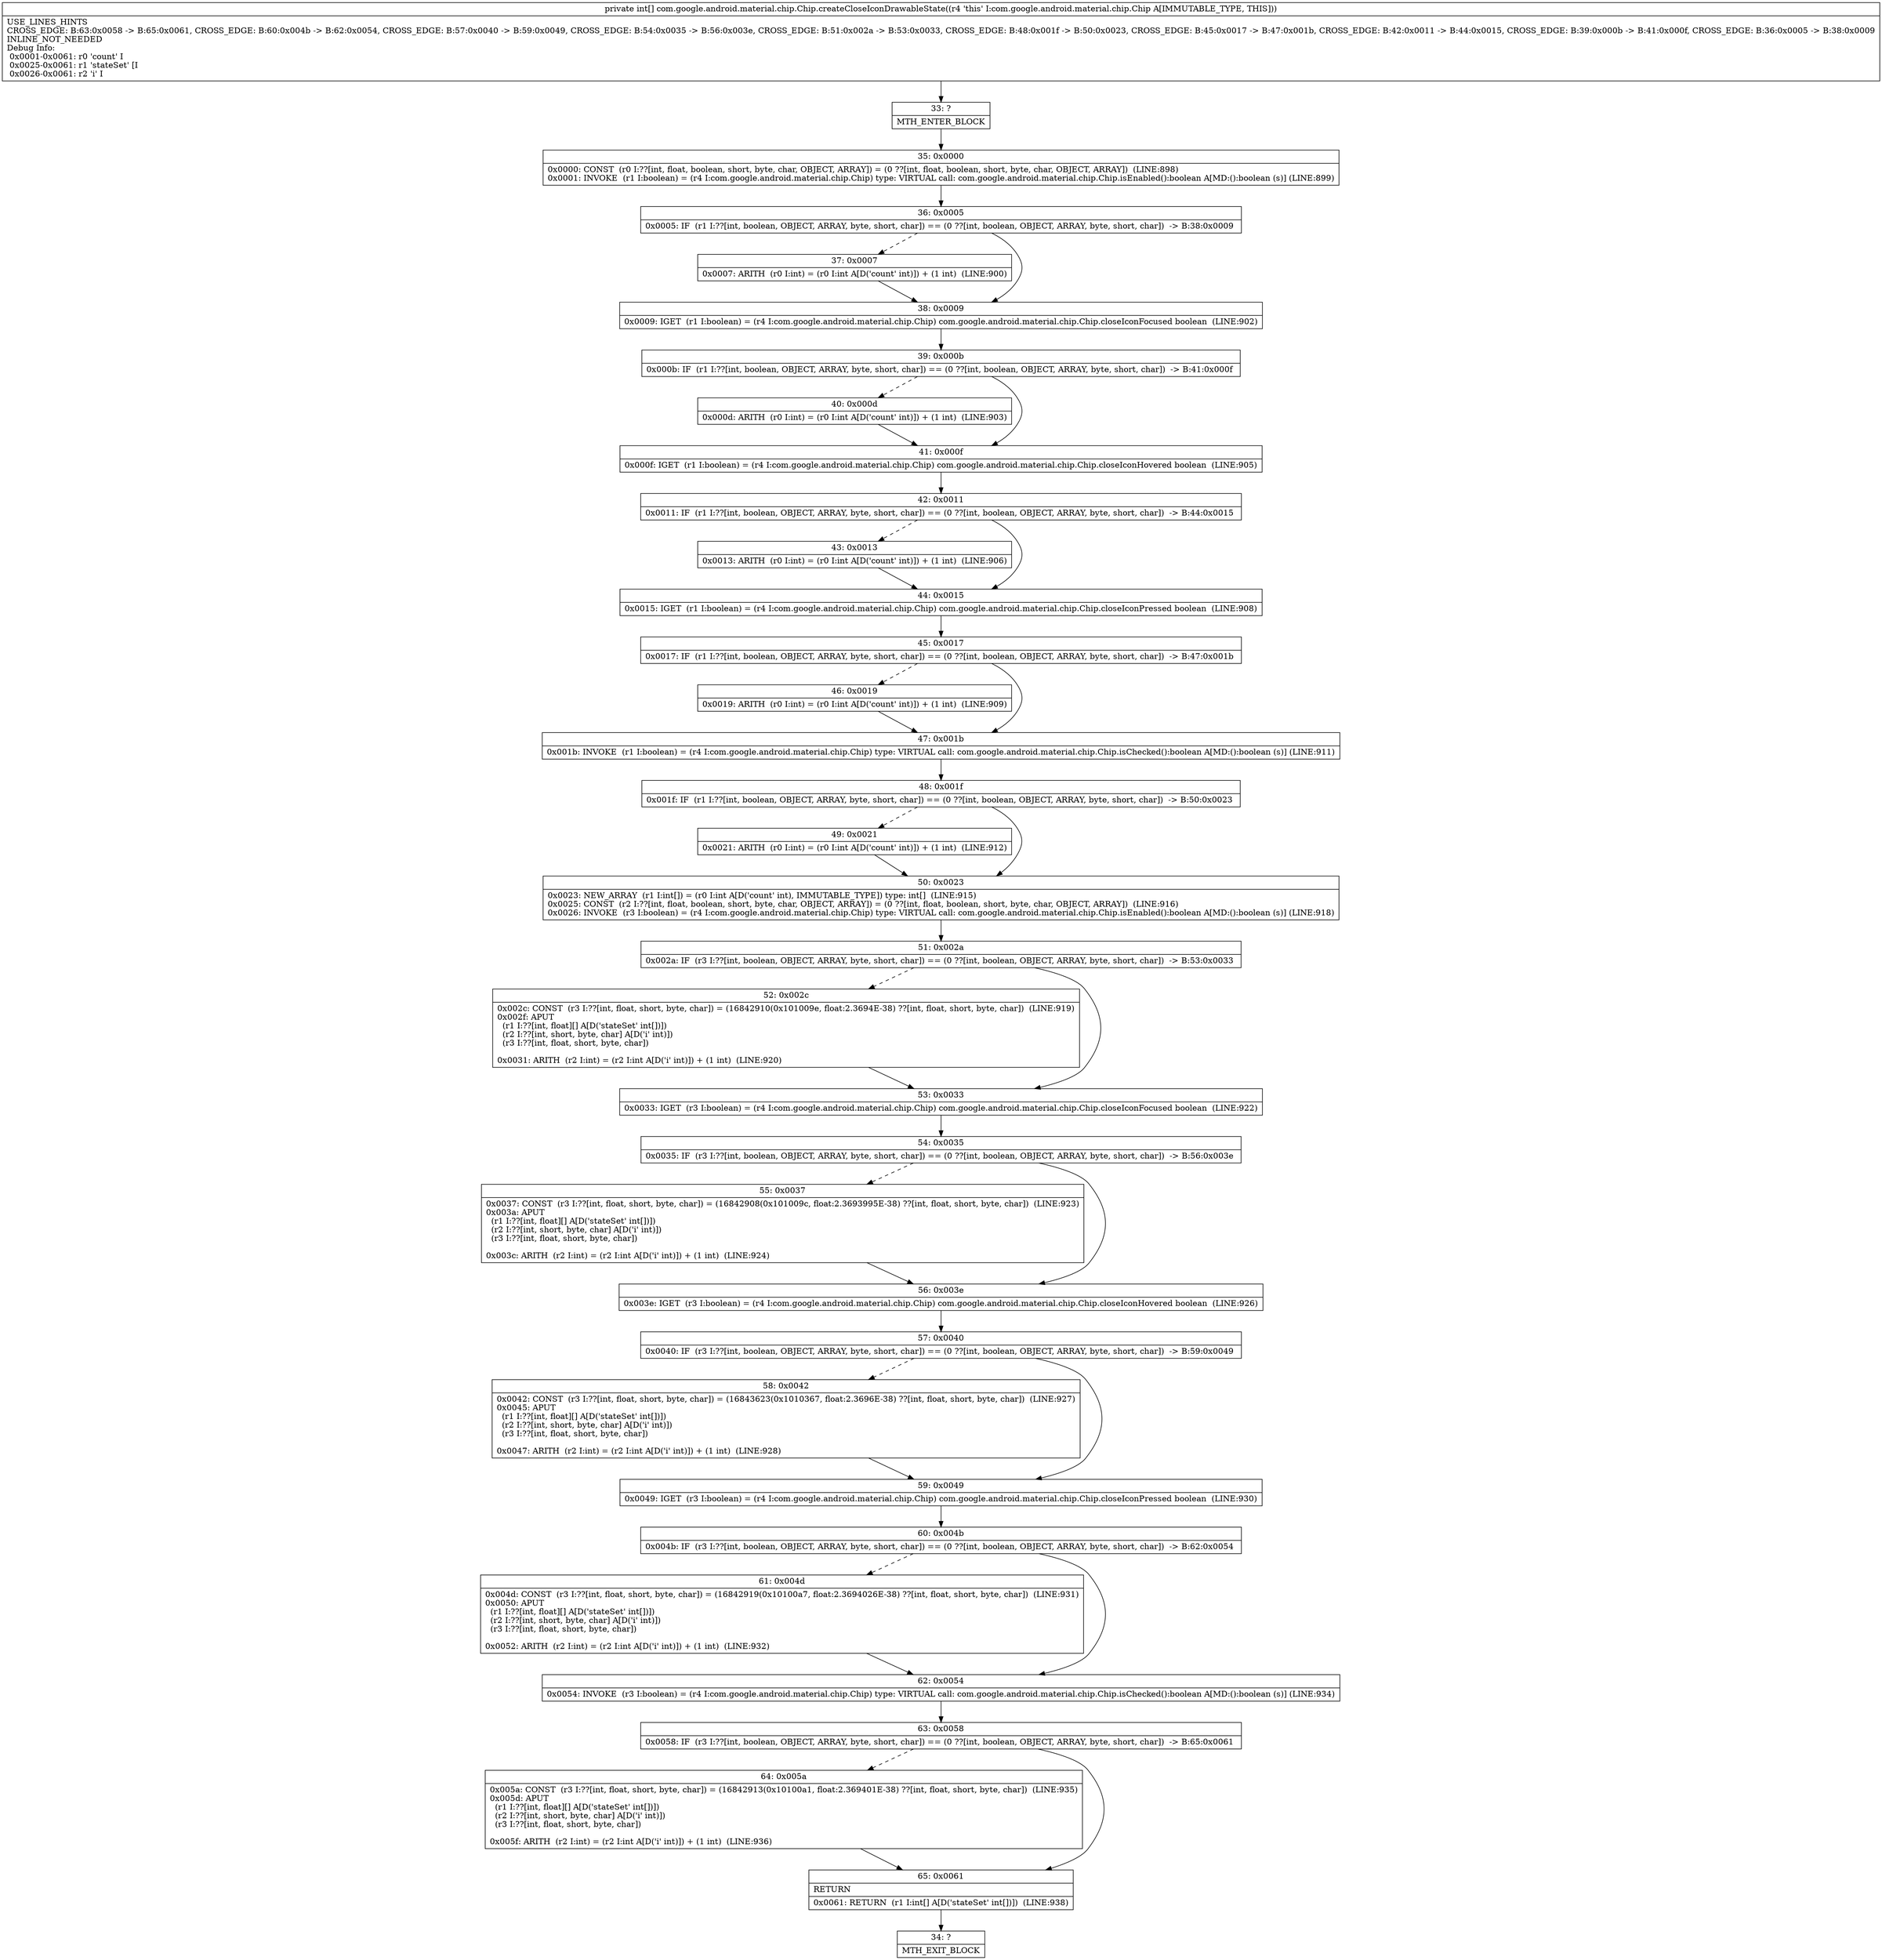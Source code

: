 digraph "CFG forcom.google.android.material.chip.Chip.createCloseIconDrawableState()[I" {
Node_33 [shape=record,label="{33\:\ ?|MTH_ENTER_BLOCK\l}"];
Node_35 [shape=record,label="{35\:\ 0x0000|0x0000: CONST  (r0 I:??[int, float, boolean, short, byte, char, OBJECT, ARRAY]) = (0 ??[int, float, boolean, short, byte, char, OBJECT, ARRAY])  (LINE:898)\l0x0001: INVOKE  (r1 I:boolean) = (r4 I:com.google.android.material.chip.Chip) type: VIRTUAL call: com.google.android.material.chip.Chip.isEnabled():boolean A[MD:():boolean (s)] (LINE:899)\l}"];
Node_36 [shape=record,label="{36\:\ 0x0005|0x0005: IF  (r1 I:??[int, boolean, OBJECT, ARRAY, byte, short, char]) == (0 ??[int, boolean, OBJECT, ARRAY, byte, short, char])  \-\> B:38:0x0009 \l}"];
Node_37 [shape=record,label="{37\:\ 0x0007|0x0007: ARITH  (r0 I:int) = (r0 I:int A[D('count' int)]) + (1 int)  (LINE:900)\l}"];
Node_38 [shape=record,label="{38\:\ 0x0009|0x0009: IGET  (r1 I:boolean) = (r4 I:com.google.android.material.chip.Chip) com.google.android.material.chip.Chip.closeIconFocused boolean  (LINE:902)\l}"];
Node_39 [shape=record,label="{39\:\ 0x000b|0x000b: IF  (r1 I:??[int, boolean, OBJECT, ARRAY, byte, short, char]) == (0 ??[int, boolean, OBJECT, ARRAY, byte, short, char])  \-\> B:41:0x000f \l}"];
Node_40 [shape=record,label="{40\:\ 0x000d|0x000d: ARITH  (r0 I:int) = (r0 I:int A[D('count' int)]) + (1 int)  (LINE:903)\l}"];
Node_41 [shape=record,label="{41\:\ 0x000f|0x000f: IGET  (r1 I:boolean) = (r4 I:com.google.android.material.chip.Chip) com.google.android.material.chip.Chip.closeIconHovered boolean  (LINE:905)\l}"];
Node_42 [shape=record,label="{42\:\ 0x0011|0x0011: IF  (r1 I:??[int, boolean, OBJECT, ARRAY, byte, short, char]) == (0 ??[int, boolean, OBJECT, ARRAY, byte, short, char])  \-\> B:44:0x0015 \l}"];
Node_43 [shape=record,label="{43\:\ 0x0013|0x0013: ARITH  (r0 I:int) = (r0 I:int A[D('count' int)]) + (1 int)  (LINE:906)\l}"];
Node_44 [shape=record,label="{44\:\ 0x0015|0x0015: IGET  (r1 I:boolean) = (r4 I:com.google.android.material.chip.Chip) com.google.android.material.chip.Chip.closeIconPressed boolean  (LINE:908)\l}"];
Node_45 [shape=record,label="{45\:\ 0x0017|0x0017: IF  (r1 I:??[int, boolean, OBJECT, ARRAY, byte, short, char]) == (0 ??[int, boolean, OBJECT, ARRAY, byte, short, char])  \-\> B:47:0x001b \l}"];
Node_46 [shape=record,label="{46\:\ 0x0019|0x0019: ARITH  (r0 I:int) = (r0 I:int A[D('count' int)]) + (1 int)  (LINE:909)\l}"];
Node_47 [shape=record,label="{47\:\ 0x001b|0x001b: INVOKE  (r1 I:boolean) = (r4 I:com.google.android.material.chip.Chip) type: VIRTUAL call: com.google.android.material.chip.Chip.isChecked():boolean A[MD:():boolean (s)] (LINE:911)\l}"];
Node_48 [shape=record,label="{48\:\ 0x001f|0x001f: IF  (r1 I:??[int, boolean, OBJECT, ARRAY, byte, short, char]) == (0 ??[int, boolean, OBJECT, ARRAY, byte, short, char])  \-\> B:50:0x0023 \l}"];
Node_49 [shape=record,label="{49\:\ 0x0021|0x0021: ARITH  (r0 I:int) = (r0 I:int A[D('count' int)]) + (1 int)  (LINE:912)\l}"];
Node_50 [shape=record,label="{50\:\ 0x0023|0x0023: NEW_ARRAY  (r1 I:int[]) = (r0 I:int A[D('count' int), IMMUTABLE_TYPE]) type: int[]  (LINE:915)\l0x0025: CONST  (r2 I:??[int, float, boolean, short, byte, char, OBJECT, ARRAY]) = (0 ??[int, float, boolean, short, byte, char, OBJECT, ARRAY])  (LINE:916)\l0x0026: INVOKE  (r3 I:boolean) = (r4 I:com.google.android.material.chip.Chip) type: VIRTUAL call: com.google.android.material.chip.Chip.isEnabled():boolean A[MD:():boolean (s)] (LINE:918)\l}"];
Node_51 [shape=record,label="{51\:\ 0x002a|0x002a: IF  (r3 I:??[int, boolean, OBJECT, ARRAY, byte, short, char]) == (0 ??[int, boolean, OBJECT, ARRAY, byte, short, char])  \-\> B:53:0x0033 \l}"];
Node_52 [shape=record,label="{52\:\ 0x002c|0x002c: CONST  (r3 I:??[int, float, short, byte, char]) = (16842910(0x101009e, float:2.3694E\-38) ??[int, float, short, byte, char])  (LINE:919)\l0x002f: APUT  \l  (r1 I:??[int, float][] A[D('stateSet' int[])])\l  (r2 I:??[int, short, byte, char] A[D('i' int)])\l  (r3 I:??[int, float, short, byte, char])\l \l0x0031: ARITH  (r2 I:int) = (r2 I:int A[D('i' int)]) + (1 int)  (LINE:920)\l}"];
Node_53 [shape=record,label="{53\:\ 0x0033|0x0033: IGET  (r3 I:boolean) = (r4 I:com.google.android.material.chip.Chip) com.google.android.material.chip.Chip.closeIconFocused boolean  (LINE:922)\l}"];
Node_54 [shape=record,label="{54\:\ 0x0035|0x0035: IF  (r3 I:??[int, boolean, OBJECT, ARRAY, byte, short, char]) == (0 ??[int, boolean, OBJECT, ARRAY, byte, short, char])  \-\> B:56:0x003e \l}"];
Node_55 [shape=record,label="{55\:\ 0x0037|0x0037: CONST  (r3 I:??[int, float, short, byte, char]) = (16842908(0x101009c, float:2.3693995E\-38) ??[int, float, short, byte, char])  (LINE:923)\l0x003a: APUT  \l  (r1 I:??[int, float][] A[D('stateSet' int[])])\l  (r2 I:??[int, short, byte, char] A[D('i' int)])\l  (r3 I:??[int, float, short, byte, char])\l \l0x003c: ARITH  (r2 I:int) = (r2 I:int A[D('i' int)]) + (1 int)  (LINE:924)\l}"];
Node_56 [shape=record,label="{56\:\ 0x003e|0x003e: IGET  (r3 I:boolean) = (r4 I:com.google.android.material.chip.Chip) com.google.android.material.chip.Chip.closeIconHovered boolean  (LINE:926)\l}"];
Node_57 [shape=record,label="{57\:\ 0x0040|0x0040: IF  (r3 I:??[int, boolean, OBJECT, ARRAY, byte, short, char]) == (0 ??[int, boolean, OBJECT, ARRAY, byte, short, char])  \-\> B:59:0x0049 \l}"];
Node_58 [shape=record,label="{58\:\ 0x0042|0x0042: CONST  (r3 I:??[int, float, short, byte, char]) = (16843623(0x1010367, float:2.3696E\-38) ??[int, float, short, byte, char])  (LINE:927)\l0x0045: APUT  \l  (r1 I:??[int, float][] A[D('stateSet' int[])])\l  (r2 I:??[int, short, byte, char] A[D('i' int)])\l  (r3 I:??[int, float, short, byte, char])\l \l0x0047: ARITH  (r2 I:int) = (r2 I:int A[D('i' int)]) + (1 int)  (LINE:928)\l}"];
Node_59 [shape=record,label="{59\:\ 0x0049|0x0049: IGET  (r3 I:boolean) = (r4 I:com.google.android.material.chip.Chip) com.google.android.material.chip.Chip.closeIconPressed boolean  (LINE:930)\l}"];
Node_60 [shape=record,label="{60\:\ 0x004b|0x004b: IF  (r3 I:??[int, boolean, OBJECT, ARRAY, byte, short, char]) == (0 ??[int, boolean, OBJECT, ARRAY, byte, short, char])  \-\> B:62:0x0054 \l}"];
Node_61 [shape=record,label="{61\:\ 0x004d|0x004d: CONST  (r3 I:??[int, float, short, byte, char]) = (16842919(0x10100a7, float:2.3694026E\-38) ??[int, float, short, byte, char])  (LINE:931)\l0x0050: APUT  \l  (r1 I:??[int, float][] A[D('stateSet' int[])])\l  (r2 I:??[int, short, byte, char] A[D('i' int)])\l  (r3 I:??[int, float, short, byte, char])\l \l0x0052: ARITH  (r2 I:int) = (r2 I:int A[D('i' int)]) + (1 int)  (LINE:932)\l}"];
Node_62 [shape=record,label="{62\:\ 0x0054|0x0054: INVOKE  (r3 I:boolean) = (r4 I:com.google.android.material.chip.Chip) type: VIRTUAL call: com.google.android.material.chip.Chip.isChecked():boolean A[MD:():boolean (s)] (LINE:934)\l}"];
Node_63 [shape=record,label="{63\:\ 0x0058|0x0058: IF  (r3 I:??[int, boolean, OBJECT, ARRAY, byte, short, char]) == (0 ??[int, boolean, OBJECT, ARRAY, byte, short, char])  \-\> B:65:0x0061 \l}"];
Node_64 [shape=record,label="{64\:\ 0x005a|0x005a: CONST  (r3 I:??[int, float, short, byte, char]) = (16842913(0x10100a1, float:2.369401E\-38) ??[int, float, short, byte, char])  (LINE:935)\l0x005d: APUT  \l  (r1 I:??[int, float][] A[D('stateSet' int[])])\l  (r2 I:??[int, short, byte, char] A[D('i' int)])\l  (r3 I:??[int, float, short, byte, char])\l \l0x005f: ARITH  (r2 I:int) = (r2 I:int A[D('i' int)]) + (1 int)  (LINE:936)\l}"];
Node_65 [shape=record,label="{65\:\ 0x0061|RETURN\l|0x0061: RETURN  (r1 I:int[] A[D('stateSet' int[])])  (LINE:938)\l}"];
Node_34 [shape=record,label="{34\:\ ?|MTH_EXIT_BLOCK\l}"];
MethodNode[shape=record,label="{private int[] com.google.android.material.chip.Chip.createCloseIconDrawableState((r4 'this' I:com.google.android.material.chip.Chip A[IMMUTABLE_TYPE, THIS]))  | USE_LINES_HINTS\lCROSS_EDGE: B:63:0x0058 \-\> B:65:0x0061, CROSS_EDGE: B:60:0x004b \-\> B:62:0x0054, CROSS_EDGE: B:57:0x0040 \-\> B:59:0x0049, CROSS_EDGE: B:54:0x0035 \-\> B:56:0x003e, CROSS_EDGE: B:51:0x002a \-\> B:53:0x0033, CROSS_EDGE: B:48:0x001f \-\> B:50:0x0023, CROSS_EDGE: B:45:0x0017 \-\> B:47:0x001b, CROSS_EDGE: B:42:0x0011 \-\> B:44:0x0015, CROSS_EDGE: B:39:0x000b \-\> B:41:0x000f, CROSS_EDGE: B:36:0x0005 \-\> B:38:0x0009\lINLINE_NOT_NEEDED\lDebug Info:\l  0x0001\-0x0061: r0 'count' I\l  0x0025\-0x0061: r1 'stateSet' [I\l  0x0026\-0x0061: r2 'i' I\l}"];
MethodNode -> Node_33;Node_33 -> Node_35;
Node_35 -> Node_36;
Node_36 -> Node_37[style=dashed];
Node_36 -> Node_38;
Node_37 -> Node_38;
Node_38 -> Node_39;
Node_39 -> Node_40[style=dashed];
Node_39 -> Node_41;
Node_40 -> Node_41;
Node_41 -> Node_42;
Node_42 -> Node_43[style=dashed];
Node_42 -> Node_44;
Node_43 -> Node_44;
Node_44 -> Node_45;
Node_45 -> Node_46[style=dashed];
Node_45 -> Node_47;
Node_46 -> Node_47;
Node_47 -> Node_48;
Node_48 -> Node_49[style=dashed];
Node_48 -> Node_50;
Node_49 -> Node_50;
Node_50 -> Node_51;
Node_51 -> Node_52[style=dashed];
Node_51 -> Node_53;
Node_52 -> Node_53;
Node_53 -> Node_54;
Node_54 -> Node_55[style=dashed];
Node_54 -> Node_56;
Node_55 -> Node_56;
Node_56 -> Node_57;
Node_57 -> Node_58[style=dashed];
Node_57 -> Node_59;
Node_58 -> Node_59;
Node_59 -> Node_60;
Node_60 -> Node_61[style=dashed];
Node_60 -> Node_62;
Node_61 -> Node_62;
Node_62 -> Node_63;
Node_63 -> Node_64[style=dashed];
Node_63 -> Node_65;
Node_64 -> Node_65;
Node_65 -> Node_34;
}

